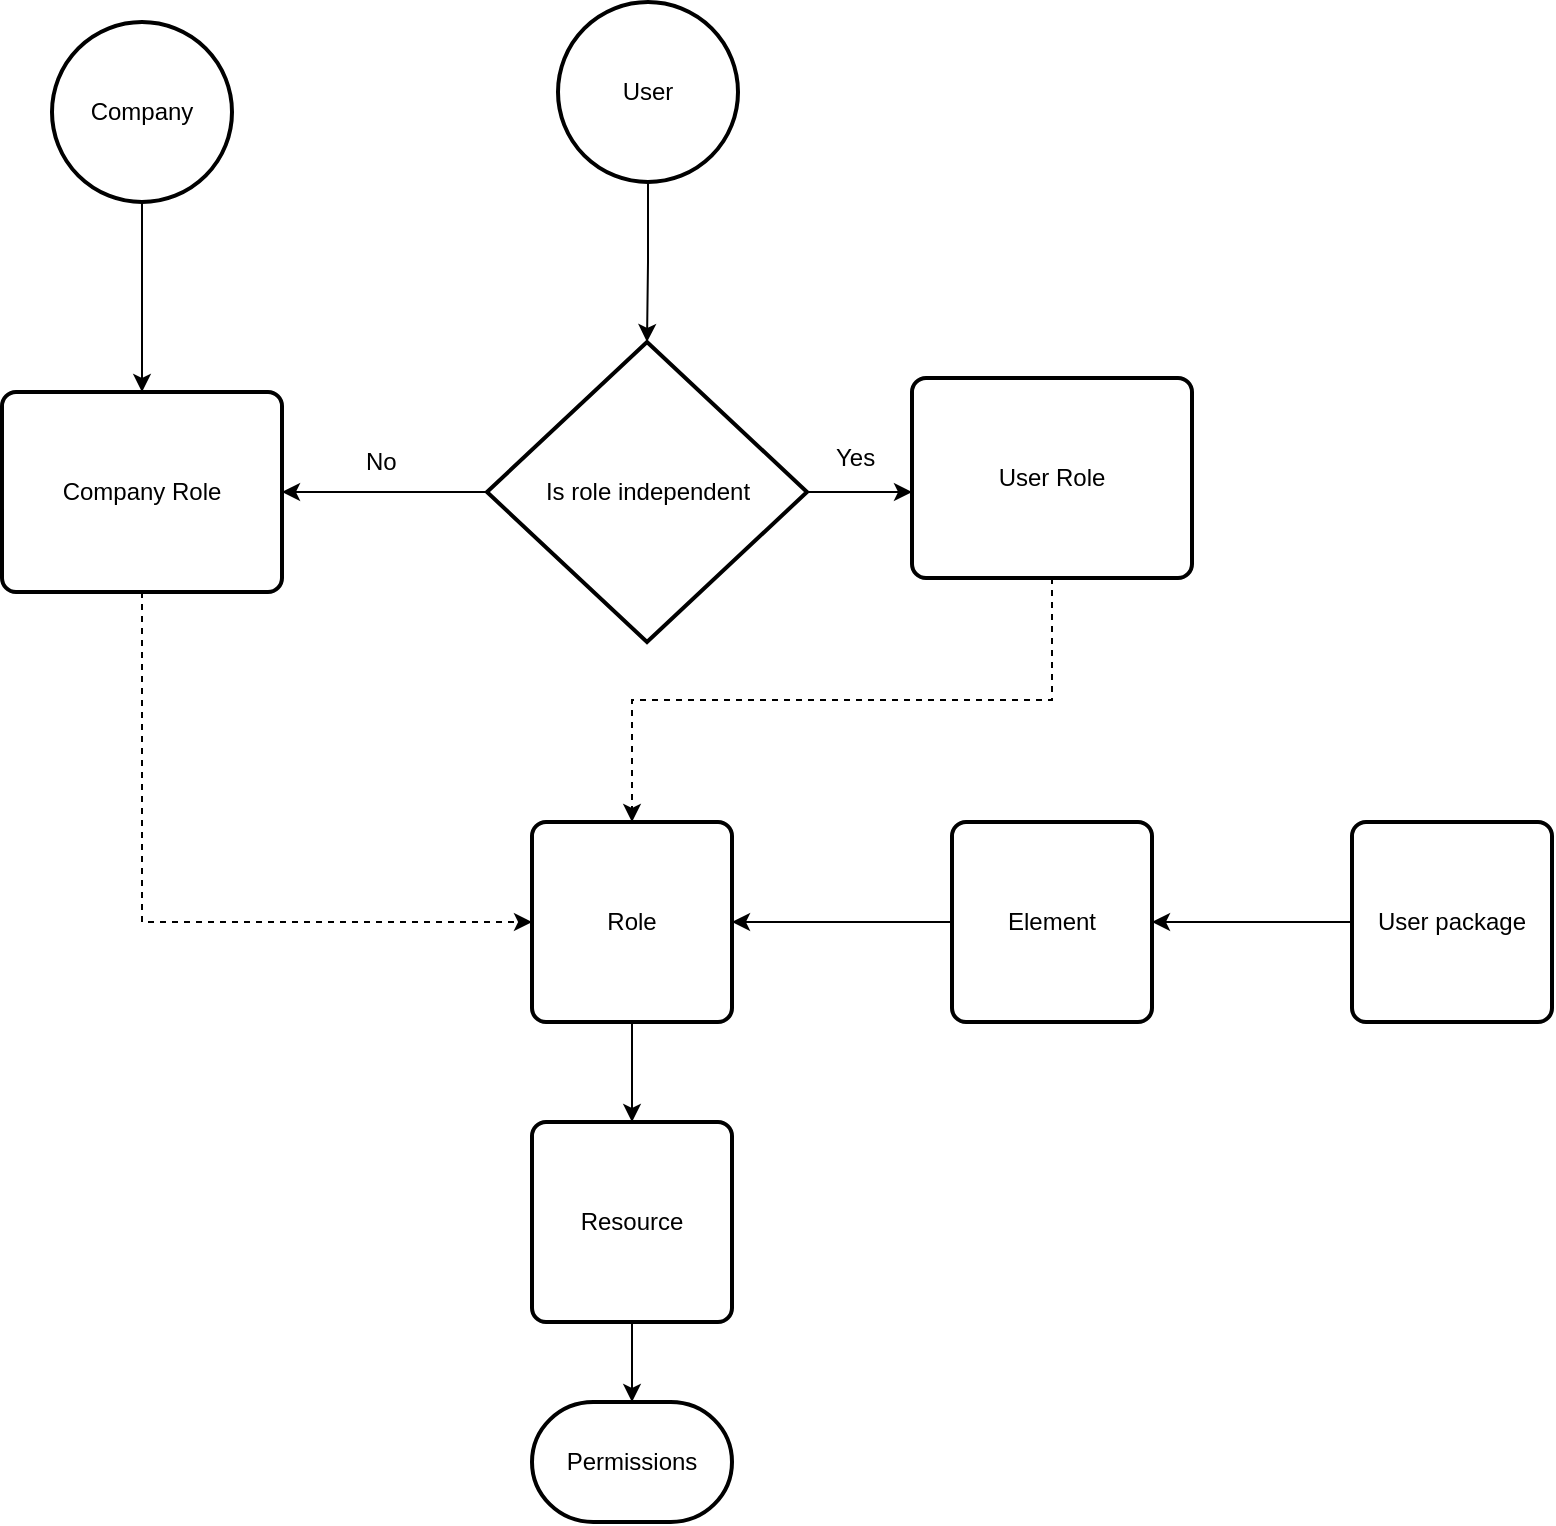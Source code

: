 <mxfile version="12.0.0" type="github" pages="1"><diagram id="sHqYaLJ1Si4lAyJDcccG" name="Page-1"><mxGraphModel dx="1422" dy="790" grid="1" gridSize="10" guides="1" tooltips="1" connect="1" arrows="1" fold="1" page="1" pageScale="1" pageWidth="850" pageHeight="1100" math="0" shadow="0"><root><mxCell id="0"/><mxCell id="1" parent="0"/><mxCell id="TKro2RXfBos_AtGeljSU-17" style="edgeStyle=orthogonalEdgeStyle;rounded=0;orthogonalLoop=1;jettySize=auto;html=1;exitX=0.5;exitY=1;exitDx=0;exitDy=0;exitPerimeter=0;" edge="1" parent="1" source="TKro2RXfBos_AtGeljSU-1" target="TKro2RXfBos_AtGeljSU-5"><mxGeometry relative="1" as="geometry"/></mxCell><mxCell id="TKro2RXfBos_AtGeljSU-1" value="User" style="strokeWidth=2;html=1;shape=mxgraph.flowchart.start_2;whiteSpace=wrap;" vertex="1" parent="1"><mxGeometry x="423" y="120" width="90" height="90" as="geometry"/></mxCell><mxCell id="TKro2RXfBos_AtGeljSU-2" value="Permissions" style="strokeWidth=2;html=1;shape=mxgraph.flowchart.terminator;whiteSpace=wrap;" vertex="1" parent="1"><mxGeometry x="410" y="820" width="100" height="60" as="geometry"/></mxCell><mxCell id="TKro2RXfBos_AtGeljSU-18" style="edgeStyle=orthogonalEdgeStyle;rounded=0;orthogonalLoop=1;jettySize=auto;html=1;exitX=1;exitY=0.5;exitDx=0;exitDy=0;exitPerimeter=0;entryX=0;entryY=0.57;entryDx=0;entryDy=0;entryPerimeter=0;" edge="1" parent="1" source="TKro2RXfBos_AtGeljSU-5" target="TKro2RXfBos_AtGeljSU-14"><mxGeometry relative="1" as="geometry"/></mxCell><mxCell id="TKro2RXfBos_AtGeljSU-21" style="edgeStyle=orthogonalEdgeStyle;rounded=0;orthogonalLoop=1;jettySize=auto;html=1;exitX=0;exitY=0.5;exitDx=0;exitDy=0;exitPerimeter=0;entryX=1;entryY=0.5;entryDx=0;entryDy=0;" edge="1" parent="1" source="TKro2RXfBos_AtGeljSU-5" target="TKro2RXfBos_AtGeljSU-13"><mxGeometry relative="1" as="geometry"/></mxCell><mxCell id="TKro2RXfBos_AtGeljSU-5" value="Is role independent" style="strokeWidth=2;html=1;shape=mxgraph.flowchart.decision;whiteSpace=wrap;" vertex="1" parent="1"><mxGeometry x="387.5" y="290" width="160" height="150" as="geometry"/></mxCell><mxCell id="TKro2RXfBos_AtGeljSU-20" style="edgeStyle=orthogonalEdgeStyle;rounded=0;orthogonalLoop=1;jettySize=auto;html=1;exitX=0.5;exitY=1;exitDx=0;exitDy=0;exitPerimeter=0;entryX=0.5;entryY=0;entryDx=0;entryDy=0;" edge="1" parent="1" source="TKro2RXfBos_AtGeljSU-9" target="TKro2RXfBos_AtGeljSU-13"><mxGeometry relative="1" as="geometry"/></mxCell><mxCell id="TKro2RXfBos_AtGeljSU-9" value="Company" style="strokeWidth=2;html=1;shape=mxgraph.flowchart.start_2;whiteSpace=wrap;" vertex="1" parent="1"><mxGeometry x="170" y="130" width="90" height="90" as="geometry"/></mxCell><mxCell id="TKro2RXfBos_AtGeljSU-27" style="edgeStyle=orthogonalEdgeStyle;rounded=0;orthogonalLoop=1;jettySize=auto;html=1;exitX=0.5;exitY=1;exitDx=0;exitDy=0;entryX=0;entryY=0.5;entryDx=0;entryDy=0;dashed=1;" edge="1" parent="1" source="TKro2RXfBos_AtGeljSU-13" target="TKro2RXfBos_AtGeljSU-24"><mxGeometry relative="1" as="geometry"/></mxCell><mxCell id="TKro2RXfBos_AtGeljSU-13" value="Company Role" style="rounded=1;whiteSpace=wrap;html=1;absoluteArcSize=1;arcSize=14;strokeWidth=2;" vertex="1" parent="1"><mxGeometry x="145" y="315" width="140" height="100" as="geometry"/></mxCell><mxCell id="TKro2RXfBos_AtGeljSU-32" style="edgeStyle=orthogonalEdgeStyle;rounded=0;orthogonalLoop=1;jettySize=auto;html=1;exitX=0.5;exitY=1;exitDx=0;exitDy=0;entryX=0.5;entryY=0;entryDx=0;entryDy=0;dashed=1;" edge="1" parent="1" source="TKro2RXfBos_AtGeljSU-14" target="TKro2RXfBos_AtGeljSU-24"><mxGeometry relative="1" as="geometry"/></mxCell><mxCell id="TKro2RXfBos_AtGeljSU-14" value="User Role" style="rounded=1;whiteSpace=wrap;html=1;absoluteArcSize=1;arcSize=14;strokeWidth=2;" vertex="1" parent="1"><mxGeometry x="600" y="308" width="140" height="100" as="geometry"/></mxCell><mxCell id="TKro2RXfBos_AtGeljSU-19" value="Yes" style="text;html=1;resizable=0;points=[];autosize=1;align=left;verticalAlign=top;spacingTop=-4;" vertex="1" parent="1"><mxGeometry x="560" y="338" width="40" height="20" as="geometry"/></mxCell><mxCell id="TKro2RXfBos_AtGeljSU-22" value="No" style="text;html=1;resizable=0;points=[];autosize=1;align=left;verticalAlign=top;spacingTop=-4;" vertex="1" parent="1"><mxGeometry x="325" y="340" width="30" height="20" as="geometry"/></mxCell><mxCell id="TKro2RXfBos_AtGeljSU-28" style="edgeStyle=orthogonalEdgeStyle;rounded=0;orthogonalLoop=1;jettySize=auto;html=1;exitX=0;exitY=0.5;exitDx=0;exitDy=0;" edge="1" parent="1" source="TKro2RXfBos_AtGeljSU-23" target="TKro2RXfBos_AtGeljSU-26"><mxGeometry relative="1" as="geometry"/></mxCell><mxCell id="TKro2RXfBos_AtGeljSU-23" value="User package" style="rounded=1;whiteSpace=wrap;html=1;absoluteArcSize=1;arcSize=14;strokeWidth=2;" vertex="1" parent="1"><mxGeometry x="820" y="530" width="100" height="100" as="geometry"/></mxCell><mxCell id="TKro2RXfBos_AtGeljSU-30" style="edgeStyle=orthogonalEdgeStyle;rounded=0;orthogonalLoop=1;jettySize=auto;html=1;exitX=0.5;exitY=1;exitDx=0;exitDy=0;entryX=0.5;entryY=0;entryDx=0;entryDy=0;" edge="1" parent="1" source="TKro2RXfBos_AtGeljSU-24" target="TKro2RXfBos_AtGeljSU-25"><mxGeometry relative="1" as="geometry"/></mxCell><mxCell id="TKro2RXfBos_AtGeljSU-24" value="Role" style="rounded=1;whiteSpace=wrap;html=1;absoluteArcSize=1;arcSize=14;strokeWidth=2;" vertex="1" parent="1"><mxGeometry x="410" y="530" width="100" height="100" as="geometry"/></mxCell><mxCell id="TKro2RXfBos_AtGeljSU-31" style="edgeStyle=orthogonalEdgeStyle;rounded=0;orthogonalLoop=1;jettySize=auto;html=1;exitX=0.5;exitY=1;exitDx=0;exitDy=0;entryX=0.5;entryY=0;entryDx=0;entryDy=0;entryPerimeter=0;" edge="1" parent="1" source="TKro2RXfBos_AtGeljSU-25" target="TKro2RXfBos_AtGeljSU-2"><mxGeometry relative="1" as="geometry"/></mxCell><mxCell id="TKro2RXfBos_AtGeljSU-25" value="Resource" style="rounded=1;whiteSpace=wrap;html=1;absoluteArcSize=1;arcSize=14;strokeWidth=2;" vertex="1" parent="1"><mxGeometry x="410" y="680" width="100" height="100" as="geometry"/></mxCell><mxCell id="TKro2RXfBos_AtGeljSU-29" style="edgeStyle=orthogonalEdgeStyle;rounded=0;orthogonalLoop=1;jettySize=auto;html=1;exitX=0;exitY=0.5;exitDx=0;exitDy=0;" edge="1" parent="1" source="TKro2RXfBos_AtGeljSU-26" target="TKro2RXfBos_AtGeljSU-24"><mxGeometry relative="1" as="geometry"/></mxCell><mxCell id="TKro2RXfBos_AtGeljSU-26" value="Element" style="rounded=1;whiteSpace=wrap;html=1;absoluteArcSize=1;arcSize=14;strokeWidth=2;" vertex="1" parent="1"><mxGeometry x="620" y="530" width="100" height="100" as="geometry"/></mxCell></root></mxGraphModel></diagram></mxfile>